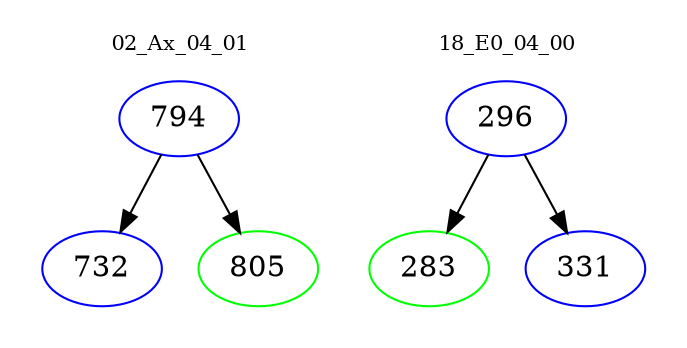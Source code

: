 digraph{
subgraph cluster_0 {
color = white
label = "02_Ax_04_01";
fontsize=10;
T0_794 [label="794", color="blue"]
T0_794 -> T0_732 [color="black"]
T0_732 [label="732", color="blue"]
T0_794 -> T0_805 [color="black"]
T0_805 [label="805", color="green"]
}
subgraph cluster_1 {
color = white
label = "18_E0_04_00";
fontsize=10;
T1_296 [label="296", color="blue"]
T1_296 -> T1_283 [color="black"]
T1_283 [label="283", color="green"]
T1_296 -> T1_331 [color="black"]
T1_331 [label="331", color="blue"]
}
}
